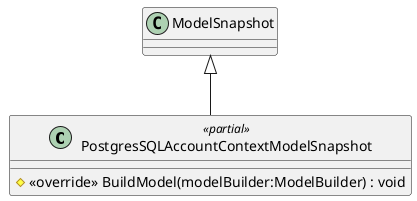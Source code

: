 @startuml
class PostgresSQLAccountContextModelSnapshot <<partial>> {
    # <<override>> BuildModel(modelBuilder:ModelBuilder) : void
}
ModelSnapshot <|-- PostgresSQLAccountContextModelSnapshot
@enduml
